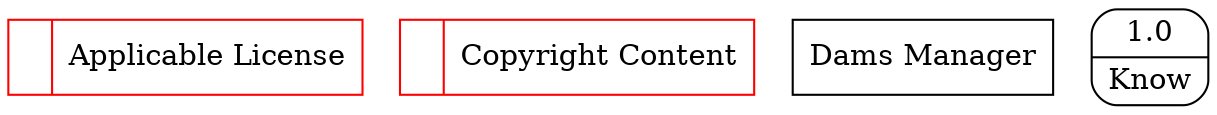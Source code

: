 digraph dfd2{ 
node[shape=record]
200 [label="<f0>  |<f1> Applicable License " color=red];
201 [label="<f0>  |<f1> Copyright Content " color=red];
202 [label="Dams Manager" shape=box];
203 [label="{<f0> 1.0|<f1> Know }" shape=Mrecord];
}